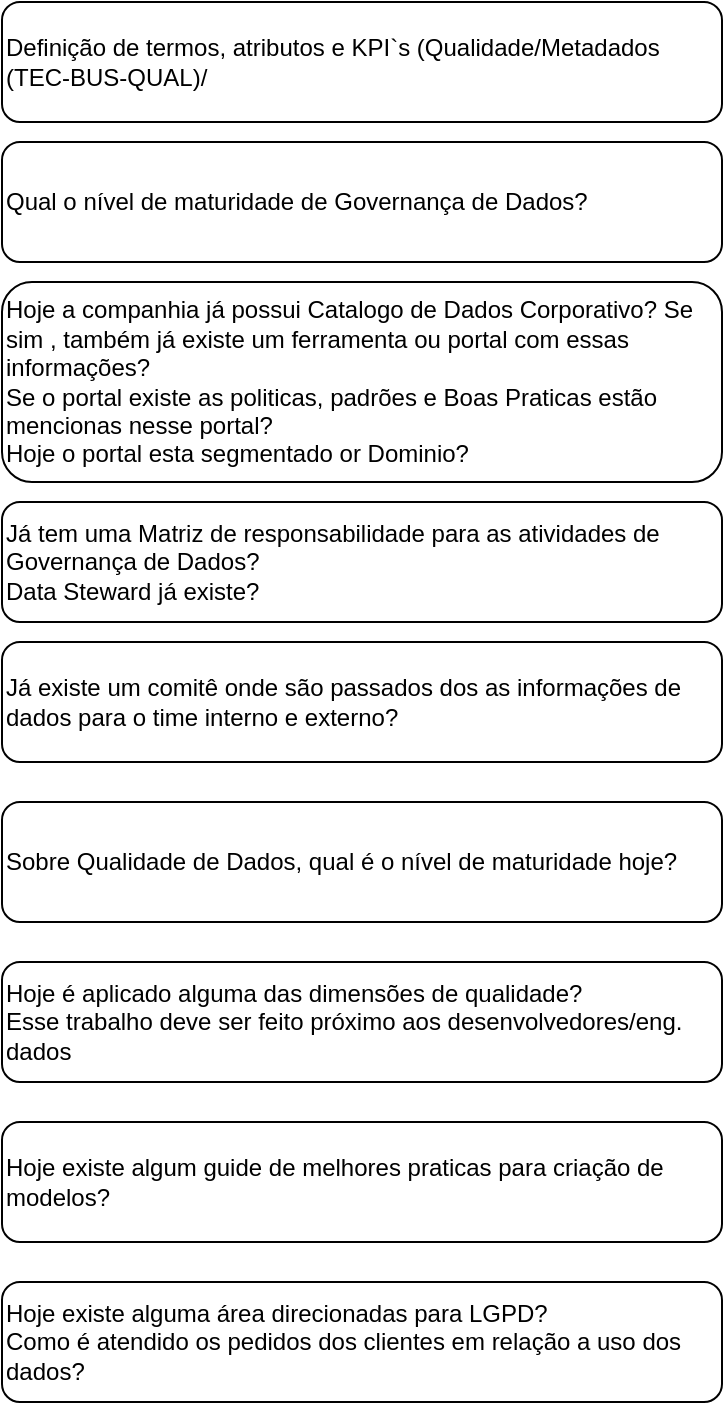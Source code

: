 <mxfile version="22.1.18" type="github">
  <diagram name="Página-1" id="PAKBXWIzdyOyvLYn1h7N">
    <mxGraphModel dx="1120" dy="468" grid="1" gridSize="10" guides="1" tooltips="1" connect="1" arrows="1" fold="1" page="1" pageScale="1" pageWidth="827" pageHeight="1169" math="0" shadow="0">
      <root>
        <mxCell id="0" />
        <mxCell id="1" parent="0" />
        <mxCell id="SJYhTtD3auj9NlyYmK34-1" value="Definição de termos, atributos e KPI`s (Qualidade/Metadados (TEC-BUS-QUAL)/" style="rounded=1;whiteSpace=wrap;html=1;align=left;" vertex="1" parent="1">
          <mxGeometry x="10" y="130" width="360" height="60" as="geometry" />
        </mxCell>
        <mxCell id="SJYhTtD3auj9NlyYmK34-2" value="Qual o nível de maturidade de Governança de Dados?" style="rounded=1;whiteSpace=wrap;html=1;align=left;" vertex="1" parent="1">
          <mxGeometry x="10" y="200" width="360" height="60" as="geometry" />
        </mxCell>
        <mxCell id="SJYhTtD3auj9NlyYmK34-3" value="Hoje a companhia já possui Catalogo de Dados Corporativo? Se sim , também já existe um ferramenta ou portal com essas informações?&amp;nbsp;&lt;br&gt;Se o portal existe as politicas, padrões e Boas Praticas estão mencionas nesse portal?&lt;br&gt;Hoje o portal esta segmentado or Dominio?" style="rounded=1;whiteSpace=wrap;html=1;align=left;" vertex="1" parent="1">
          <mxGeometry x="10" y="270" width="360" height="100" as="geometry" />
        </mxCell>
        <mxCell id="SJYhTtD3auj9NlyYmK34-4" value="Já tem uma Matriz de responsabilidade para as atividades de Governança de Dados?&lt;br&gt;Data Steward já existe?" style="rounded=1;whiteSpace=wrap;html=1;align=left;" vertex="1" parent="1">
          <mxGeometry x="10" y="380" width="360" height="60" as="geometry" />
        </mxCell>
        <mxCell id="SJYhTtD3auj9NlyYmK34-6" value="Já existe um comitê onde são passados dos as informações de dados para o time interno e externo?" style="rounded=1;whiteSpace=wrap;html=1;align=left;" vertex="1" parent="1">
          <mxGeometry x="10" y="450" width="360" height="60" as="geometry" />
        </mxCell>
        <mxCell id="SJYhTtD3auj9NlyYmK34-7" value="Sobre Qualidade de Dados, qual é o nível de maturidade hoje?" style="rounded=1;whiteSpace=wrap;html=1;align=left;" vertex="1" parent="1">
          <mxGeometry x="10" y="530" width="360" height="60" as="geometry" />
        </mxCell>
        <mxCell id="SJYhTtD3auj9NlyYmK34-8" value="Hoje é aplicado alguma das dimensões de qualidade?&lt;br&gt;Esse trabalho deve ser feito próximo aos desenvolvedores/eng. dados" style="rounded=1;whiteSpace=wrap;html=1;align=left;" vertex="1" parent="1">
          <mxGeometry x="10" y="610" width="360" height="60" as="geometry" />
        </mxCell>
        <mxCell id="SJYhTtD3auj9NlyYmK34-9" value="Hoje existe algum guide de melhores praticas para criação de modelos?" style="rounded=1;whiteSpace=wrap;html=1;align=left;" vertex="1" parent="1">
          <mxGeometry x="10" y="690" width="360" height="60" as="geometry" />
        </mxCell>
        <mxCell id="SJYhTtD3auj9NlyYmK34-10" value="Hoje existe alguma área direcionadas para LGPD?&lt;br&gt;Como é atendido os pedidos dos clientes em relação a uso dos dados?" style="rounded=1;whiteSpace=wrap;html=1;align=left;" vertex="1" parent="1">
          <mxGeometry x="10" y="770" width="360" height="60" as="geometry" />
        </mxCell>
      </root>
    </mxGraphModel>
  </diagram>
</mxfile>
